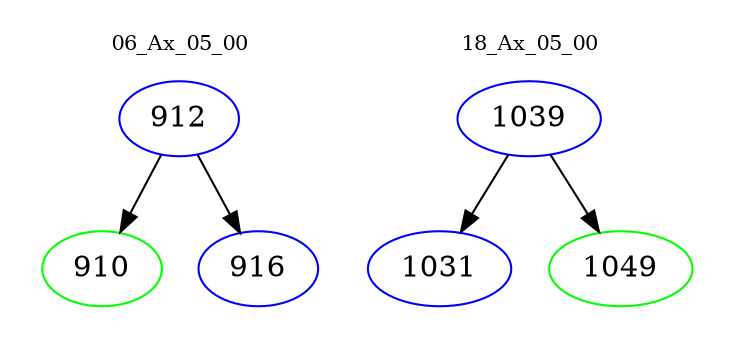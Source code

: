 digraph{
subgraph cluster_0 {
color = white
label = "06_Ax_05_00";
fontsize=10;
T0_912 [label="912", color="blue"]
T0_912 -> T0_910 [color="black"]
T0_910 [label="910", color="green"]
T0_912 -> T0_916 [color="black"]
T0_916 [label="916", color="blue"]
}
subgraph cluster_1 {
color = white
label = "18_Ax_05_00";
fontsize=10;
T1_1039 [label="1039", color="blue"]
T1_1039 -> T1_1031 [color="black"]
T1_1031 [label="1031", color="blue"]
T1_1039 -> T1_1049 [color="black"]
T1_1049 [label="1049", color="green"]
}
}
